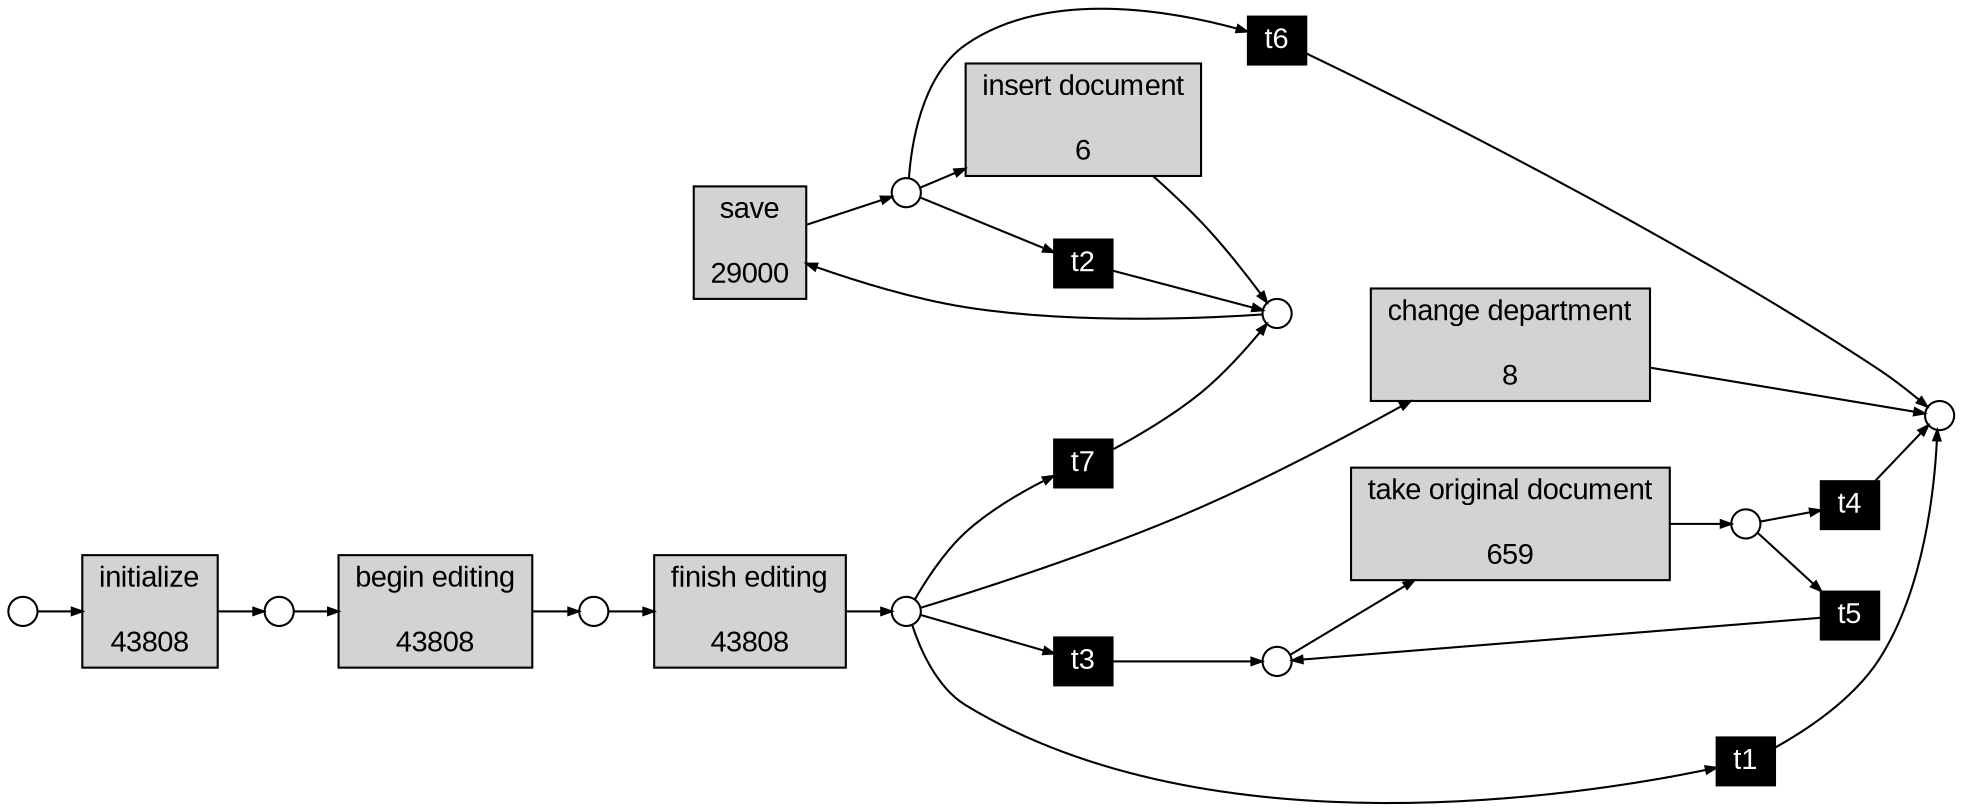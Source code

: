 digraph G { 
ranksep=".3"; fontsize="14"; remincross=true; margin="0.0,0.0"; fontname="Arial";rankdir="LR";
edge [arrowsize="0.5"];
node [height=".2",width=".2",fontname="Arial",fontsize="14"];
ratio=0.4;
id1 [shape="box",label="save\n\n29000",style="filled"];
id2 [shape="box",label="begin editing\n\n43808",style="filled"];
id3 [shape="box",label="finish editing\n\n43808",style="filled"];
id4 [shape="box",label="insert document\n\n6",style="filled"];
id5 [shape="box",label="take original document\n\n659",style="filled"];
id6 [shape="box",label="change department\n\n8",style="filled"];
id7 [shape="box",label="initialize\n\n43808",style="filled"];
id8 [shape="box",color="black",fontcolor="white",label="t1\n",style="filled"];
id9 [shape="box",color="black",fontcolor="white",label="t2\n",style="filled"];
id10 [shape="box",color="black",fontcolor="white",label="t3\n",style="filled"];
id11 [shape="box",color="black",fontcolor="white",label="t4\n",style="filled"];
id12 [shape="box",color="black",fontcolor="white",label="t5\n",style="filled"];
id13 [shape="box",color="black",fontcolor="white",label="t6\n",style="filled"];
id14 [shape="box",color="black",fontcolor="white",label="t7\n",style="filled"];
id15 [shape="circle",label=""];
id16 [shape="circle",label=""];
id17 [shape="circle",label=""];
id18 [shape="circle",label=""];
id19 [shape="circle",label=""];
id20 [shape="circle",label=""];
id21 [shape="circle",label=""];
id22 [shape="circle",label=""];
id23 [shape="circle",label=""];
id8 -> id15
id22 -> id3
id21 -> id2
id13 -> id15
id16 -> id14
id16 -> id6
id12 -> id19
id2 -> id22
id18 -> id13
id9 -> id17
id20 -> id12
id20 -> id11
id17 -> id1
id10 -> id19
id3 -> id16
id23 -> id7
id1 -> id18
id19 -> id5
id7 -> id21
id18 -> id4
id11 -> id15
id16 -> id8
id5 -> id20
id18 -> id9
id4 -> id17
id6 -> id15
id16 -> id10
id14 -> id17
}